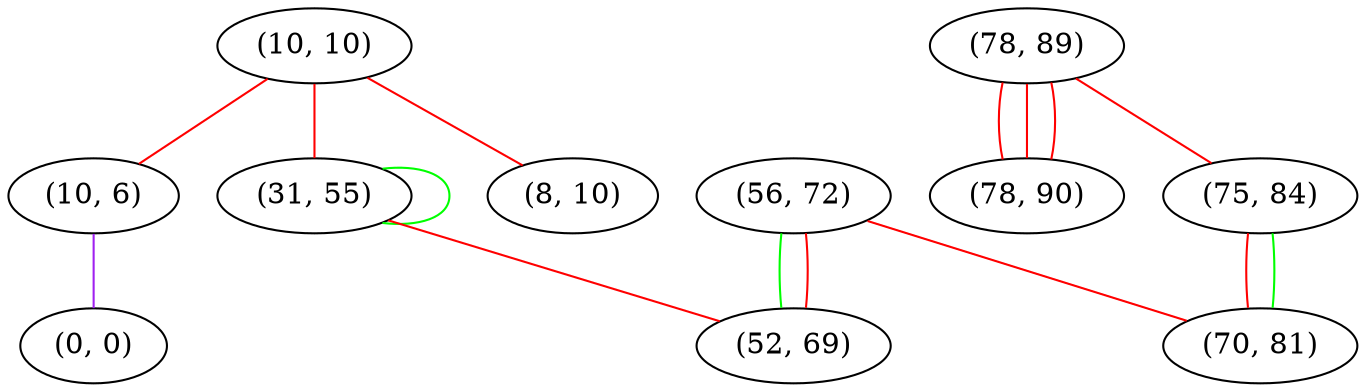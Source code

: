 graph "" {
"(56, 72)";
"(10, 10)";
"(78, 89)";
"(10, 6)";
"(8, 10)";
"(0, 0)";
"(78, 90)";
"(75, 84)";
"(31, 55)";
"(52, 69)";
"(70, 81)";
"(56, 72)" -- "(52, 69)"  [color=green, key=0, weight=2];
"(56, 72)" -- "(52, 69)"  [color=red, key=1, weight=1];
"(56, 72)" -- "(70, 81)"  [color=red, key=0, weight=1];
"(10, 10)" -- "(10, 6)"  [color=red, key=0, weight=1];
"(10, 10)" -- "(8, 10)"  [color=red, key=0, weight=1];
"(10, 10)" -- "(31, 55)"  [color=red, key=0, weight=1];
"(78, 89)" -- "(78, 90)"  [color=red, key=0, weight=1];
"(78, 89)" -- "(78, 90)"  [color=red, key=1, weight=1];
"(78, 89)" -- "(78, 90)"  [color=red, key=2, weight=1];
"(78, 89)" -- "(75, 84)"  [color=red, key=0, weight=1];
"(10, 6)" -- "(0, 0)"  [color=purple, key=0, weight=4];
"(75, 84)" -- "(70, 81)"  [color=red, key=0, weight=1];
"(75, 84)" -- "(70, 81)"  [color=green, key=1, weight=2];
"(31, 55)" -- "(52, 69)"  [color=red, key=0, weight=1];
"(31, 55)" -- "(31, 55)"  [color=green, key=0, weight=2];
}
